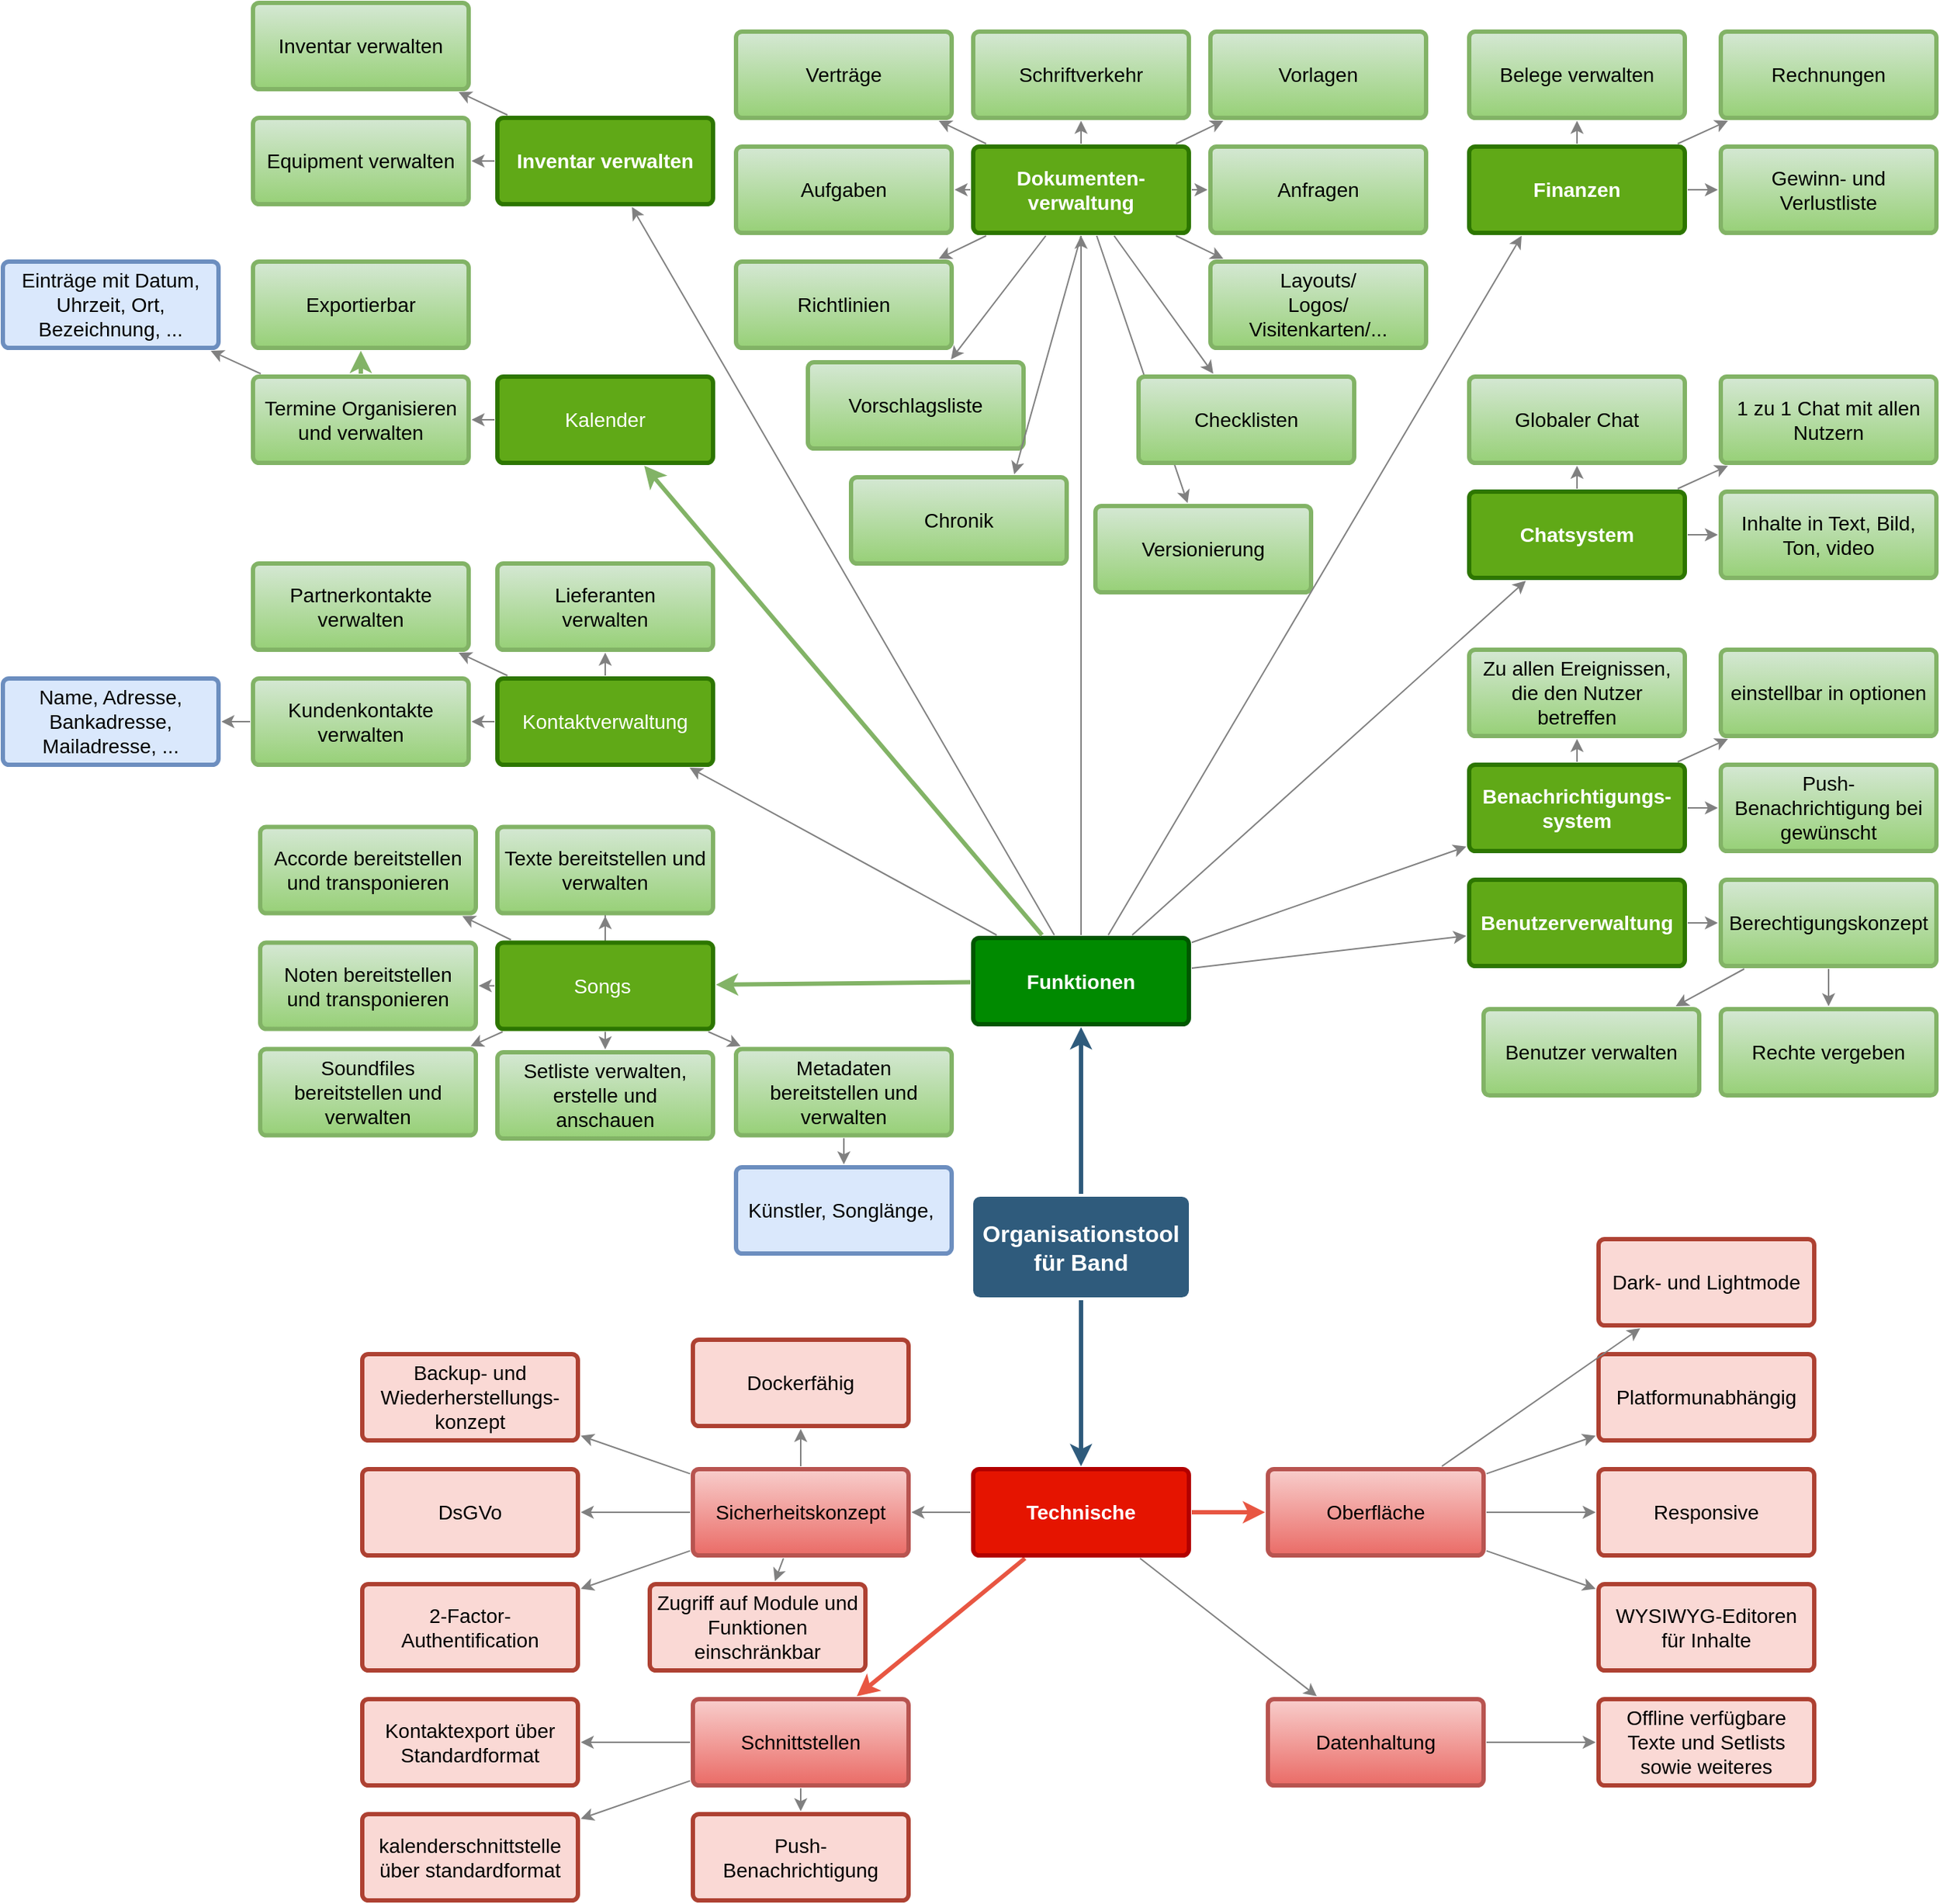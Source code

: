 <mxfile version="12.6.1" type="github">
  <diagram id="6a731a19-8d31-9384-78a2-239565b7b9f0" name="Page-1">
    <mxGraphModel dx="4318" dy="2487" grid="1" gridSize="10" guides="1" tooltips="1" connect="1" arrows="1" fold="1" page="1" pageScale="1" pageWidth="1169" pageHeight="827" background="#ffffff" math="0" shadow="0">
      <root>
        <mxCell id="0"/>
        <mxCell id="1" parent="0"/>
        <mxCell id="1745" value="" style="edgeStyle=none;rounded=0;jumpStyle=none;html=1;shadow=0;labelBackgroundColor=none;startArrow=none;startFill=0;endArrow=classic;endFill=1;jettySize=auto;orthogonalLoop=1;strokeColor=#2F5B7C;strokeWidth=3;fontFamily=Helvetica;fontSize=16;fontColor=#23445D;spacing=5;" parent="1" source="1749" target="1764" edge="1">
          <mxGeometry relative="1" as="geometry"/>
        </mxCell>
        <mxCell id="1748" value="" style="edgeStyle=none;rounded=0;jumpStyle=none;html=1;shadow=0;labelBackgroundColor=none;startArrow=none;startFill=0;endArrow=classic;endFill=1;jettySize=auto;orthogonalLoop=1;strokeColor=#2F5B7C;strokeWidth=3;fontFamily=Helvetica;fontSize=16;fontColor=#23445D;spacing=5;" parent="1" source="1749" target="1753" edge="1">
          <mxGeometry relative="1" as="geometry"/>
        </mxCell>
        <mxCell id="1749" value="Organisationstool für Band" style="rounded=1;whiteSpace=wrap;html=1;shadow=0;labelBackgroundColor=none;strokeColor=none;strokeWidth=3;fillColor=#2F5B7C;fontFamily=Helvetica;fontSize=16;fontColor=#FFFFFF;align=center;fontStyle=1;spacing=5;arcSize=7;perimeterSpacing=2;" parent="1" vertex="1">
          <mxGeometry x="-455" y="20.5" width="150" height="70" as="geometry"/>
        </mxCell>
        <mxCell id="1751" value="" style="edgeStyle=none;rounded=1;jumpStyle=none;html=1;shadow=0;labelBackgroundColor=none;startArrow=none;startFill=0;jettySize=auto;orthogonalLoop=1;strokeColor=#E85642;strokeWidth=3;fontFamily=Helvetica;fontSize=14;fontColor=#FFFFFF;spacing=5;fontStyle=1;fillColor=#b0e3e6;" parent="1" source="1753" target="1755" edge="1">
          <mxGeometry relative="1" as="geometry"/>
        </mxCell>
        <mxCell id="1752" value="" style="edgeStyle=none;rounded=1;jumpStyle=none;html=1;shadow=0;labelBackgroundColor=none;startArrow=none;startFill=0;jettySize=auto;orthogonalLoop=1;strokeColor=#E85642;strokeWidth=3;fontFamily=Helvetica;fontSize=14;fontColor=#FFFFFF;spacing=5;fontStyle=1;fillColor=#b0e3e6;" parent="1" source="1753" target="1754" edge="1">
          <mxGeometry relative="1" as="geometry"/>
        </mxCell>
        <mxCell id="g6IqDXz1Ok6miaDa0M3m-1898" value="" style="edgeStyle=none;rounded=0;orthogonalLoop=1;jettySize=auto;html=1;strokeColor=#808080;" parent="1" source="1753" target="g6IqDXz1Ok6miaDa0M3m-1885" edge="1">
          <mxGeometry relative="1" as="geometry"/>
        </mxCell>
        <mxCell id="1753" value="Technische" style="rounded=1;whiteSpace=wrap;html=1;shadow=0;labelBackgroundColor=none;strokeColor=#B20000;strokeWidth=3;fillColor=#e51400;fontFamily=Helvetica;fontSize=14;fontColor=#ffffff;align=center;spacing=5;fontStyle=1;arcSize=7;perimeterSpacing=2;" parent="1" vertex="1">
          <mxGeometry x="-455" y="210" width="150" height="60" as="geometry"/>
        </mxCell>
        <mxCell id="g6IqDXz1Ok6miaDa0M3m-1918" value="" style="edgeStyle=none;rounded=0;orthogonalLoop=1;jettySize=auto;html=1;strokeColor=#808080;" parent="1" source="1754" target="g6IqDXz1Ok6miaDa0M3m-1917" edge="1">
          <mxGeometry relative="1" as="geometry"/>
        </mxCell>
        <mxCell id="1754" value="Oberfläche" style="rounded=1;whiteSpace=wrap;html=1;shadow=0;labelBackgroundColor=none;strokeColor=#b85450;strokeWidth=3;fillColor=#f8cecc;fontFamily=Helvetica;fontSize=14;align=center;spacing=5;fontStyle=0;arcSize=7;perimeterSpacing=2;gradientColor=#ea6b66;" parent="1" vertex="1">
          <mxGeometry x="-250" y="210" width="150" height="60" as="geometry"/>
        </mxCell>
        <mxCell id="g6IqDXz1Ok6miaDa0M3m-1917" value="Responsive" style="rounded=1;whiteSpace=wrap;html=1;shadow=0;labelBackgroundColor=none;strokeColor=#ae4132;strokeWidth=3;fillColor=#fad9d5;fontFamily=Helvetica;fontSize=14;align=center;spacing=5;fontStyle=0;arcSize=7;perimeterSpacing=2;" parent="1" vertex="1">
          <mxGeometry x="-20" y="210" width="150" height="60" as="geometry"/>
        </mxCell>
        <mxCell id="g6IqDXz1Ok6miaDa0M3m-1908" value="" style="edgeStyle=none;rounded=0;orthogonalLoop=1;jettySize=auto;html=1;strokeColor=#808080;" parent="1" source="1755" target="g6IqDXz1Ok6miaDa0M3m-1907" edge="1">
          <mxGeometry relative="1" as="geometry"/>
        </mxCell>
        <mxCell id="g6IqDXz1Ok6miaDa0M3m-1910" value="" style="edgeStyle=none;rounded=0;orthogonalLoop=1;jettySize=auto;html=1;strokeColor=#808080;" parent="1" source="1755" target="g6IqDXz1Ok6miaDa0M3m-1909" edge="1">
          <mxGeometry relative="1" as="geometry"/>
        </mxCell>
        <mxCell id="1755" value="Schnittstellen" style="rounded=1;whiteSpace=wrap;html=1;shadow=0;labelBackgroundColor=none;strokeColor=#b85450;strokeWidth=3;fillColor=#f8cecc;fontFamily=Helvetica;fontSize=14;align=center;spacing=5;fontStyle=0;arcSize=7;perimeterSpacing=2;gradientColor=#ea6b66;" parent="1" vertex="1">
          <mxGeometry x="-650" y="370" width="150" height="60" as="geometry"/>
        </mxCell>
        <mxCell id="g6IqDXz1Ok6miaDa0M3m-1909" value="kalenderschnittstelle über standardformat" style="rounded=1;whiteSpace=wrap;html=1;shadow=0;labelBackgroundColor=none;strokeColor=#ae4132;strokeWidth=3;fillColor=#fad9d5;fontFamily=Helvetica;fontSize=14;align=center;spacing=5;fontStyle=0;arcSize=7;perimeterSpacing=2;" parent="1" vertex="1">
          <mxGeometry x="-880" y="450" width="150" height="60" as="geometry"/>
        </mxCell>
        <mxCell id="g6IqDXz1Ok6miaDa0M3m-1907" value="Kontaktexport über Standardformat" style="rounded=1;whiteSpace=wrap;html=1;shadow=0;labelBackgroundColor=none;strokeColor=#ae4132;strokeWidth=3;fillColor=#fad9d5;fontFamily=Helvetica;fontSize=14;align=center;spacing=5;fontStyle=0;arcSize=7;perimeterSpacing=2;" parent="1" vertex="1">
          <mxGeometry x="-880" y="370" width="150" height="60" as="geometry"/>
        </mxCell>
        <mxCell id="g6IqDXz1Ok6miaDa0M3m-1809" value="" style="edgeStyle=none;rounded=0;orthogonalLoop=1;jettySize=auto;html=1;strokeColor=#808080;" parent="1" source="1764" target="g6IqDXz1Ok6miaDa0M3m-1808" edge="1">
          <mxGeometry relative="1" as="geometry"/>
        </mxCell>
        <mxCell id="g6IqDXz1Ok6miaDa0M3m-1815" value="" style="edgeStyle=none;rounded=0;orthogonalLoop=1;jettySize=auto;html=1;strokeColor=#808080;" parent="1" source="1764" target="g6IqDXz1Ok6miaDa0M3m-1814" edge="1">
          <mxGeometry relative="1" as="geometry"/>
        </mxCell>
        <mxCell id="1764" value="Funktionen" style="rounded=1;whiteSpace=wrap;html=1;shadow=0;labelBackgroundColor=none;strokeColor=#005700;strokeWidth=3;fillColor=#008a00;fontFamily=Helvetica;fontSize=14;align=center;spacing=5;fontStyle=1;arcSize=7;perimeterSpacing=2;fontColor=#ffffff;" parent="1" vertex="1">
          <mxGeometry x="-455" y="-159.5" width="150" height="60" as="geometry"/>
        </mxCell>
        <mxCell id="g6IqDXz1Ok6miaDa0M3m-1814" value="Dokumenten-verwaltung" style="rounded=1;whiteSpace=wrap;html=1;shadow=0;labelBackgroundColor=none;strokeColor=#2D7600;strokeWidth=3;fillColor=#60a917;fontFamily=Helvetica;fontSize=14;align=center;spacing=5;fontStyle=1;arcSize=7;perimeterSpacing=2;fontColor=#ffffff;" parent="1" vertex="1">
          <mxGeometry x="-455" y="-710" width="150" height="60" as="geometry"/>
        </mxCell>
        <mxCell id="g6IqDXz1Ok6miaDa0M3m-1811" value="" style="edgeStyle=none;rounded=0;orthogonalLoop=1;jettySize=auto;html=1;strokeColor=#808080;" parent="1" source="g6IqDXz1Ok6miaDa0M3m-1808" target="g6IqDXz1Ok6miaDa0M3m-1810" edge="1">
          <mxGeometry relative="1" as="geometry"/>
        </mxCell>
        <mxCell id="g6IqDXz1Ok6miaDa0M3m-1813" value="" style="edgeStyle=none;rounded=0;orthogonalLoop=1;jettySize=auto;html=1;strokeColor=#808080;" parent="1" source="g6IqDXz1Ok6miaDa0M3m-1808" target="g6IqDXz1Ok6miaDa0M3m-1812" edge="1">
          <mxGeometry relative="1" as="geometry"/>
        </mxCell>
        <mxCell id="g6IqDXz1Ok6miaDa0M3m-1808" value="Inventar verwalten" style="rounded=1;whiteSpace=wrap;html=1;shadow=0;labelBackgroundColor=none;strokeColor=#2D7600;strokeWidth=3;fillColor=#60a917;fontFamily=Helvetica;fontSize=14;align=center;spacing=5;fontStyle=1;arcSize=7;perimeterSpacing=2;fontColor=#ffffff;" parent="1" vertex="1">
          <mxGeometry x="-786" y="-730" width="150" height="60" as="geometry"/>
        </mxCell>
        <mxCell id="g6IqDXz1Ok6miaDa0M3m-1812" value="Inventar verwalten" style="rounded=1;whiteSpace=wrap;html=1;shadow=0;labelBackgroundColor=none;strokeColor=#82b366;strokeWidth=3;fillColor=#d5e8d4;fontFamily=Helvetica;fontSize=14;align=center;spacing=5;fontStyle=0;arcSize=7;perimeterSpacing=2;gradientColor=#97d077;" parent="1" vertex="1">
          <mxGeometry x="-956" y="-810" width="150" height="60" as="geometry"/>
        </mxCell>
        <mxCell id="g6IqDXz1Ok6miaDa0M3m-1810" value="Equipment verwalten" style="rounded=1;whiteSpace=wrap;html=1;shadow=0;labelBackgroundColor=none;strokeColor=#82b366;strokeWidth=3;fillColor=#d5e8d4;fontFamily=Helvetica;fontSize=14;align=center;spacing=5;fontStyle=0;arcSize=7;perimeterSpacing=2;gradientColor=#97d077;" parent="1" vertex="1">
          <mxGeometry x="-956" y="-730" width="150" height="60" as="geometry"/>
        </mxCell>
        <mxCell id="g6IqDXz1Ok6miaDa0M3m-1883" value="" style="edgeStyle=none;rounded=0;orthogonalLoop=1;jettySize=auto;html=1;strokeColor=#808080;" parent="1" source="g6IqDXz1Ok6miaDa0M3m-1794" target="g6IqDXz1Ok6miaDa0M3m-1882" edge="1">
          <mxGeometry relative="1" as="geometry"/>
        </mxCell>
        <mxCell id="1765" value="Exportierbar" style="rounded=1;whiteSpace=wrap;html=1;shadow=0;labelBackgroundColor=none;strokeColor=#82b366;strokeWidth=3;fillColor=#d5e8d4;fontFamily=Helvetica;fontSize=14;align=center;spacing=5;arcSize=7;perimeterSpacing=2;gradientColor=#97d077;" parent="1" vertex="1">
          <mxGeometry x="-956" y="-630" width="150" height="60" as="geometry"/>
        </mxCell>
        <mxCell id="g6IqDXz1Ok6miaDa0M3m-1882" value="Einträge mit Datum, Uhrzeit, Ort, Bezeichnung, ..." style="rounded=1;whiteSpace=wrap;html=1;shadow=0;labelBackgroundColor=none;strokeColor=#6c8ebf;strokeWidth=3;fillColor=#dae8fc;fontFamily=Helvetica;fontSize=14;align=center;spacing=5;arcSize=7;perimeterSpacing=2;" parent="1" vertex="1">
          <mxGeometry x="-1130" y="-630" width="150" height="60" as="geometry"/>
        </mxCell>
        <mxCell id="1766" value="" style="edgeStyle=none;rounded=0;jumpStyle=none;html=1;shadow=0;labelBackgroundColor=none;startArrow=none;startFill=0;endArrow=classic;endFill=1;jettySize=auto;orthogonalLoop=1;strokeColor=#82b366;strokeWidth=3;fontFamily=Helvetica;fontSize=14;fontColor=#FFFFFF;spacing=5;gradientColor=#97d077;fillColor=#d5e8d4;" parent="1" source="g6IqDXz1Ok6miaDa0M3m-1794" target="1765" edge="1">
          <mxGeometry relative="1" as="geometry">
            <mxPoint x="-840" y="-500" as="sourcePoint"/>
          </mxGeometry>
        </mxCell>
        <mxCell id="g6IqDXz1Ok6miaDa0M3m-1795" value="" style="edgeStyle=none;rounded=0;orthogonalLoop=1;jettySize=auto;html=1;strokeColor=#808080;" parent="1" source="1767" target="g6IqDXz1Ok6miaDa0M3m-1794" edge="1">
          <mxGeometry relative="1" as="geometry"/>
        </mxCell>
        <mxCell id="g6IqDXz1Ok6miaDa0M3m-1799" value="" style="edgeStyle=none;rounded=0;orthogonalLoop=1;jettySize=auto;html=1;strokeColor=#808080;" parent="1" source="1764" target="g6IqDXz1Ok6miaDa0M3m-1798" edge="1">
          <mxGeometry relative="1" as="geometry"/>
        </mxCell>
        <mxCell id="1767" value="Kalender" style="rounded=1;whiteSpace=wrap;html=1;shadow=0;labelBackgroundColor=none;strokeColor=#2D7600;strokeWidth=3;fillColor=#60a917;fontFamily=Helvetica;fontSize=14;align=center;spacing=5;arcSize=7;perimeterSpacing=2;glass=0;comic=0;fontColor=#ffffff;" parent="1" vertex="1">
          <mxGeometry x="-786" y="-550" width="150" height="60" as="geometry"/>
        </mxCell>
        <mxCell id="g6IqDXz1Ok6miaDa0M3m-1801" value="" style="edgeStyle=none;rounded=0;orthogonalLoop=1;jettySize=auto;html=1;strokeColor=#808080;" parent="1" source="g6IqDXz1Ok6miaDa0M3m-1798" target="g6IqDXz1Ok6miaDa0M3m-1800" edge="1">
          <mxGeometry relative="1" as="geometry"/>
        </mxCell>
        <mxCell id="g6IqDXz1Ok6miaDa0M3m-1798" value="Kontaktverwaltung" style="rounded=1;whiteSpace=wrap;html=1;shadow=0;labelBackgroundColor=none;strokeColor=#2D7600;strokeWidth=3;fillColor=#60a917;fontFamily=Helvetica;fontSize=14;align=center;spacing=5;arcSize=7;perimeterSpacing=2;glass=0;comic=0;fontColor=#ffffff;" parent="1" vertex="1">
          <mxGeometry x="-786" y="-340" width="150" height="60" as="geometry"/>
        </mxCell>
        <mxCell id="g6IqDXz1Ok6miaDa0M3m-1803" value="" style="edgeStyle=none;rounded=0;orthogonalLoop=1;jettySize=auto;html=1;strokeColor=#808080;" parent="1" source="g6IqDXz1Ok6miaDa0M3m-1798" target="g6IqDXz1Ok6miaDa0M3m-1802" edge="1">
          <mxGeometry relative="1" as="geometry"/>
        </mxCell>
        <mxCell id="g6IqDXz1Ok6miaDa0M3m-1800" value="Lieferanten&lt;br&gt;verwalten" style="rounded=1;whiteSpace=wrap;html=1;shadow=0;labelBackgroundColor=none;strokeColor=#82b366;strokeWidth=3;fillColor=#d5e8d4;fontFamily=Helvetica;fontSize=14;align=center;spacing=5;arcSize=7;perimeterSpacing=2;glass=0;comic=0;gradientColor=#97d077;" parent="1" vertex="1">
          <mxGeometry x="-786" y="-420" width="150" height="60" as="geometry"/>
        </mxCell>
        <mxCell id="g6IqDXz1Ok6miaDa0M3m-1807" value="" style="edgeStyle=none;rounded=0;orthogonalLoop=1;jettySize=auto;html=1;strokeColor=#808080;exitX=0;exitY=0.5;exitDx=0;exitDy=0;" parent="1" source="g6IqDXz1Ok6miaDa0M3m-1798" target="g6IqDXz1Ok6miaDa0M3m-1806" edge="1">
          <mxGeometry relative="1" as="geometry"/>
        </mxCell>
        <mxCell id="g6IqDXz1Ok6miaDa0M3m-1802" value="Partnerkontakte verwalten" style="rounded=1;whiteSpace=wrap;html=1;shadow=0;labelBackgroundColor=none;strokeColor=#82b366;strokeWidth=3;fillColor=#d5e8d4;fontFamily=Helvetica;fontSize=14;align=center;spacing=5;arcSize=7;perimeterSpacing=2;glass=0;comic=0;gradientColor=#97d077;" parent="1" vertex="1">
          <mxGeometry x="-956" y="-420" width="150" height="60" as="geometry"/>
        </mxCell>
        <mxCell id="g6IqDXz1Ok6miaDa0M3m-1880" value="" style="edgeStyle=none;rounded=0;orthogonalLoop=1;jettySize=auto;html=1;strokeColor=#808080;" parent="1" source="g6IqDXz1Ok6miaDa0M3m-1806" target="g6IqDXz1Ok6miaDa0M3m-1879" edge="1">
          <mxGeometry relative="1" as="geometry"/>
        </mxCell>
        <mxCell id="g6IqDXz1Ok6miaDa0M3m-1806" value="Kundenkontakte verwalten" style="rounded=1;whiteSpace=wrap;html=1;shadow=0;labelBackgroundColor=none;strokeColor=#82b366;strokeWidth=3;fillColor=#d5e8d4;fontFamily=Helvetica;fontSize=14;align=center;spacing=5;arcSize=7;perimeterSpacing=2;glass=0;comic=0;gradientColor=#97d077;" parent="1" vertex="1">
          <mxGeometry x="-956" y="-340" width="150" height="60" as="geometry"/>
        </mxCell>
        <mxCell id="g6IqDXz1Ok6miaDa0M3m-1879" value="Name, Adresse, Bankadresse, Mailadresse, ..." style="rounded=1;whiteSpace=wrap;html=1;shadow=0;labelBackgroundColor=none;strokeColor=#6c8ebf;strokeWidth=3;fillColor=#dae8fc;fontFamily=Helvetica;fontSize=14;align=center;spacing=5;arcSize=7;perimeterSpacing=2;glass=0;comic=0;" parent="1" vertex="1">
          <mxGeometry x="-1130" y="-340" width="150" height="60" as="geometry"/>
        </mxCell>
        <mxCell id="g6IqDXz1Ok6miaDa0M3m-1794" value="Termine Organisieren und verwalten" style="rounded=1;whiteSpace=wrap;html=1;shadow=0;labelBackgroundColor=none;strokeColor=#82b366;strokeWidth=3;fillColor=#d5e8d4;fontFamily=Helvetica;fontSize=14;align=center;spacing=5;arcSize=7;perimeterSpacing=2;glass=0;comic=0;gradientColor=#97d077;" parent="1" vertex="1">
          <mxGeometry x="-956" y="-550" width="150" height="60" as="geometry"/>
        </mxCell>
        <mxCell id="1768" value="" style="edgeStyle=none;rounded=0;jumpStyle=none;html=1;shadow=0;labelBackgroundColor=none;startArrow=none;startFill=0;endArrow=classic;endFill=1;jettySize=auto;orthogonalLoop=1;strokeColor=#82b366;strokeWidth=3;fontFamily=Helvetica;fontSize=14;fontColor=#FFFFFF;spacing=5;gradientColor=#97d077;fillColor=#d5e8d4;" parent="1" source="1764" target="1767" edge="1">
          <mxGeometry relative="1" as="geometry"/>
        </mxCell>
        <mxCell id="g6IqDXz1Ok6miaDa0M3m-1782" value="" style="edgeStyle=orthogonalEdgeStyle;rounded=0;orthogonalLoop=1;jettySize=auto;html=1;strokeColor=#808080;" parent="1" source="1769" target="g6IqDXz1Ok6miaDa0M3m-1781" edge="1">
          <mxGeometry relative="1" as="geometry"/>
        </mxCell>
        <mxCell id="g6IqDXz1Ok6miaDa0M3m-1784" value="" style="rounded=0;orthogonalLoop=1;jettySize=auto;html=1;strokeColor=#808080;" parent="1" source="1769" target="g6IqDXz1Ok6miaDa0M3m-1783" edge="1">
          <mxGeometry relative="1" as="geometry"/>
        </mxCell>
        <mxCell id="g6IqDXz1Ok6miaDa0M3m-1786" value="" style="edgeStyle=none;rounded=0;orthogonalLoop=1;jettySize=auto;html=1;strokeColor=#808080;" parent="1" source="1769" target="g6IqDXz1Ok6miaDa0M3m-1785" edge="1">
          <mxGeometry relative="1" as="geometry"/>
        </mxCell>
        <mxCell id="g6IqDXz1Ok6miaDa0M3m-1788" value="" style="edgeStyle=none;rounded=0;orthogonalLoop=1;jettySize=auto;html=1;strokeColor=#808080;" parent="1" source="1769" target="g6IqDXz1Ok6miaDa0M3m-1787" edge="1">
          <mxGeometry relative="1" as="geometry"/>
        </mxCell>
        <mxCell id="g6IqDXz1Ok6miaDa0M3m-1790" value="" style="edgeStyle=none;rounded=0;orthogonalLoop=1;jettySize=auto;html=1;strokeColor=#808080;" parent="1" source="1769" target="g6IqDXz1Ok6miaDa0M3m-1789" edge="1">
          <mxGeometry relative="1" as="geometry"/>
        </mxCell>
        <mxCell id="g6IqDXz1Ok6miaDa0M3m-1797" value="" style="edgeStyle=none;rounded=0;orthogonalLoop=1;jettySize=auto;html=1;strokeColor=#808080;" parent="1" source="1769" target="g6IqDXz1Ok6miaDa0M3m-1796" edge="1">
          <mxGeometry relative="1" as="geometry"/>
        </mxCell>
        <mxCell id="1769" value="Songs&amp;nbsp;" style="rounded=1;whiteSpace=wrap;html=1;shadow=0;labelBackgroundColor=none;strokeColor=#2D7600;strokeWidth=3;fillColor=#60a917;fontFamily=Helvetica;fontSize=14;align=center;spacing=5;arcSize=7;perimeterSpacing=2;fontColor=#ffffff;" parent="1" vertex="1">
          <mxGeometry x="-786" y="-156.25" width="150" height="60" as="geometry"/>
        </mxCell>
        <mxCell id="g6IqDXz1Ok6miaDa0M3m-1796" value="Setliste verwalten, erstelle und anschauen" style="rounded=1;whiteSpace=wrap;html=1;shadow=0;labelBackgroundColor=none;strokeColor=#82b366;strokeWidth=3;fillColor=#d5e8d4;fontFamily=Helvetica;fontSize=14;align=center;spacing=5;arcSize=7;perimeterSpacing=2;gradientColor=#97d077;" parent="1" vertex="1">
          <mxGeometry x="-786" y="-80" width="150" height="60" as="geometry"/>
        </mxCell>
        <mxCell id="g6IqDXz1Ok6miaDa0M3m-1878" value="" style="edgeStyle=none;rounded=0;orthogonalLoop=1;jettySize=auto;html=1;strokeColor=#808080;" parent="1" source="g6IqDXz1Ok6miaDa0M3m-1789" target="g6IqDXz1Ok6miaDa0M3m-1877" edge="1">
          <mxGeometry relative="1" as="geometry"/>
        </mxCell>
        <mxCell id="g6IqDXz1Ok6miaDa0M3m-1789" value="Metadaten bereitstellen und verwalten" style="rounded=1;whiteSpace=wrap;html=1;shadow=0;labelBackgroundColor=none;strokeColor=#82b366;strokeWidth=3;fillColor=#d5e8d4;fontFamily=Helvetica;fontSize=14;align=center;spacing=5;arcSize=7;perimeterSpacing=2;gradientColor=#97d077;" parent="1" vertex="1">
          <mxGeometry x="-620" y="-82.25" width="150" height="60" as="geometry"/>
        </mxCell>
        <mxCell id="g6IqDXz1Ok6miaDa0M3m-1877" value="Künstler, Songlänge,&amp;nbsp;" style="rounded=1;whiteSpace=wrap;html=1;shadow=0;labelBackgroundColor=none;strokeColor=#6c8ebf;strokeWidth=3;fillColor=#dae8fc;fontFamily=Helvetica;fontSize=14;align=center;spacing=5;arcSize=7;perimeterSpacing=2;" parent="1" vertex="1">
          <mxGeometry x="-620" width="150" height="60" as="geometry"/>
        </mxCell>
        <mxCell id="g6IqDXz1Ok6miaDa0M3m-1787" value="Soundfiles&lt;br&gt;bereitstellen und verwalten" style="rounded=1;whiteSpace=wrap;html=1;shadow=0;labelBackgroundColor=none;strokeColor=#82b366;strokeWidth=3;fillColor=#d5e8d4;fontFamily=Helvetica;fontSize=14;align=center;spacing=5;arcSize=7;perimeterSpacing=2;gradientColor=#97d077;" parent="1" vertex="1">
          <mxGeometry x="-951" y="-82.25" width="150" height="60" as="geometry"/>
        </mxCell>
        <mxCell id="g6IqDXz1Ok6miaDa0M3m-1785" value="Noten bereitstellen und transponieren" style="rounded=1;whiteSpace=wrap;html=1;shadow=0;labelBackgroundColor=none;strokeColor=#82b366;strokeWidth=3;fillColor=#d5e8d4;fontFamily=Helvetica;fontSize=14;align=center;spacing=5;arcSize=7;perimeterSpacing=2;gradientColor=#97d077;" parent="1" vertex="1">
          <mxGeometry x="-951" y="-156.25" width="150" height="60" as="geometry"/>
        </mxCell>
        <mxCell id="g6IqDXz1Ok6miaDa0M3m-1783" value="Accorde bereitstellen und transponieren" style="rounded=1;whiteSpace=wrap;html=1;shadow=0;labelBackgroundColor=none;strokeColor=#82b366;strokeWidth=3;fillColor=#d5e8d4;fontFamily=Helvetica;fontSize=14;align=center;spacing=5;arcSize=7;perimeterSpacing=2;gradientColor=#97d077;" parent="1" vertex="1">
          <mxGeometry x="-951" y="-236.75" width="150" height="60" as="geometry"/>
        </mxCell>
        <mxCell id="g6IqDXz1Ok6miaDa0M3m-1781" value="Texte bereitstellen und verwalten" style="rounded=1;whiteSpace=wrap;html=1;shadow=0;labelBackgroundColor=none;strokeColor=#82b366;strokeWidth=3;fillColor=#d5e8d4;fontFamily=Helvetica;fontSize=14;align=center;spacing=5;arcSize=7;perimeterSpacing=2;gradientColor=#97d077;" parent="1" vertex="1">
          <mxGeometry x="-786" y="-236.75" width="150" height="60" as="geometry"/>
        </mxCell>
        <mxCell id="1770" value="" style="edgeStyle=none;rounded=0;jumpStyle=none;html=1;shadow=0;labelBackgroundColor=none;startArrow=none;startFill=0;endArrow=classic;endFill=1;jettySize=auto;orthogonalLoop=1;strokeColor=#82b366;strokeWidth=3;fontFamily=Helvetica;fontSize=14;fontColor=#FFFFFF;spacing=5;gradientColor=#97d077;fillColor=#d5e8d4;" parent="1" source="1764" target="1769" edge="1">
          <mxGeometry relative="1" as="geometry">
            <mxPoint x="-488" y="-66.783" as="sourcePoint"/>
          </mxGeometry>
        </mxCell>
        <mxCell id="g6IqDXz1Ok6miaDa0M3m-1817" value="" style="edgeStyle=none;rounded=0;orthogonalLoop=1;jettySize=auto;html=1;strokeColor=#808080;" parent="1" source="g6IqDXz1Ok6miaDa0M3m-1814" target="g6IqDXz1Ok6miaDa0M3m-1816" edge="1">
          <mxGeometry relative="1" as="geometry">
            <mxPoint x="-270" y="-570" as="sourcePoint"/>
          </mxGeometry>
        </mxCell>
        <mxCell id="g6IqDXz1Ok6miaDa0M3m-1816" value="Richtlinien" style="rounded=1;whiteSpace=wrap;html=1;shadow=0;labelBackgroundColor=none;strokeColor=#82b366;strokeWidth=3;fillColor=#d5e8d4;fontFamily=Helvetica;fontSize=14;align=center;spacing=5;arcSize=7;perimeterSpacing=2;glass=0;comic=0;gradientColor=#97d077;" parent="1" vertex="1">
          <mxGeometry x="-620" y="-630" width="150" height="60" as="geometry"/>
        </mxCell>
        <mxCell id="g6IqDXz1Ok6miaDa0M3m-1818" value="Aufgaben" style="rounded=1;whiteSpace=wrap;html=1;shadow=0;labelBackgroundColor=none;strokeColor=#82b366;strokeWidth=3;fillColor=#d5e8d4;fontFamily=Helvetica;fontSize=14;align=center;spacing=5;arcSize=7;perimeterSpacing=2;glass=0;comic=0;gradientColor=#97d077;" parent="1" vertex="1">
          <mxGeometry x="-620" y="-710" width="150" height="60" as="geometry"/>
        </mxCell>
        <mxCell id="g6IqDXz1Ok6miaDa0M3m-1821" value="Verträge" style="rounded=1;whiteSpace=wrap;html=1;shadow=0;labelBackgroundColor=none;strokeColor=#82b366;strokeWidth=3;fillColor=#d5e8d4;fontFamily=Helvetica;fontSize=14;align=center;spacing=5;arcSize=7;perimeterSpacing=2;glass=0;comic=0;gradientColor=#97d077;" parent="1" vertex="1">
          <mxGeometry x="-620" y="-790" width="150" height="60" as="geometry"/>
        </mxCell>
        <mxCell id="g6IqDXz1Ok6miaDa0M3m-1822" value="Schriftverkehr" style="rounded=1;whiteSpace=wrap;html=1;shadow=0;labelBackgroundColor=none;strokeColor=#82b366;strokeWidth=3;fillColor=#d5e8d4;fontFamily=Helvetica;fontSize=14;align=center;spacing=5;arcSize=7;perimeterSpacing=2;glass=0;comic=0;gradientColor=#97d077;" parent="1" vertex="1">
          <mxGeometry x="-455" y="-790" width="150" height="60" as="geometry"/>
        </mxCell>
        <mxCell id="g6IqDXz1Ok6miaDa0M3m-1823" value="Vorlagen" style="rounded=1;whiteSpace=wrap;html=1;shadow=0;labelBackgroundColor=none;strokeColor=#82b366;strokeWidth=3;fillColor=#d5e8d4;fontFamily=Helvetica;fontSize=14;align=center;spacing=5;arcSize=7;perimeterSpacing=2;glass=0;comic=0;gradientColor=#97d077;" parent="1" vertex="1">
          <mxGeometry x="-290" y="-790" width="150" height="60" as="geometry"/>
        </mxCell>
        <mxCell id="g6IqDXz1Ok6miaDa0M3m-1824" value="Anfragen" style="rounded=1;whiteSpace=wrap;html=1;shadow=0;labelBackgroundColor=none;strokeColor=#82b366;strokeWidth=3;fillColor=#d5e8d4;fontFamily=Helvetica;fontSize=14;align=center;spacing=5;arcSize=7;perimeterSpacing=2;glass=0;comic=0;gradientColor=#97d077;" parent="1" vertex="1">
          <mxGeometry x="-290" y="-710" width="150" height="60" as="geometry"/>
        </mxCell>
        <mxCell id="g6IqDXz1Ok6miaDa0M3m-1825" value="Layouts/&lt;br&gt;Logos/&lt;br&gt;Visitenkarten/..." style="rounded=1;whiteSpace=wrap;html=1;shadow=0;labelBackgroundColor=none;strokeColor=#82b366;strokeWidth=3;fillColor=#d5e8d4;fontFamily=Helvetica;fontSize=14;align=center;spacing=5;arcSize=7;perimeterSpacing=2;glass=0;comic=0;gradientColor=#97d077;" parent="1" vertex="1">
          <mxGeometry x="-290" y="-630" width="150" height="60" as="geometry"/>
        </mxCell>
        <mxCell id="g6IqDXz1Ok6miaDa0M3m-1826" value="" style="edgeStyle=none;rounded=0;orthogonalLoop=1;jettySize=auto;html=1;strokeColor=#808080;" parent="1" source="g6IqDXz1Ok6miaDa0M3m-1814" target="g6IqDXz1Ok6miaDa0M3m-1825" edge="1">
          <mxGeometry relative="1" as="geometry">
            <mxPoint x="-436" y="-638" as="sourcePoint"/>
            <mxPoint x="-469" y="-622" as="targetPoint"/>
          </mxGeometry>
        </mxCell>
        <mxCell id="g6IqDXz1Ok6miaDa0M3m-1827" value="" style="edgeStyle=none;rounded=0;orthogonalLoop=1;jettySize=auto;html=1;strokeColor=#808080;" parent="1" source="g6IqDXz1Ok6miaDa0M3m-1814" target="g6IqDXz1Ok6miaDa0M3m-1818" edge="1">
          <mxGeometry relative="1" as="geometry">
            <mxPoint x="-426" y="-628" as="sourcePoint"/>
            <mxPoint x="-459" y="-612" as="targetPoint"/>
          </mxGeometry>
        </mxCell>
        <mxCell id="g6IqDXz1Ok6miaDa0M3m-1828" value="" style="edgeStyle=none;rounded=0;orthogonalLoop=1;jettySize=auto;html=1;strokeColor=#808080;" parent="1" source="g6IqDXz1Ok6miaDa0M3m-1814" target="g6IqDXz1Ok6miaDa0M3m-1824" edge="1">
          <mxGeometry relative="1" as="geometry">
            <mxPoint x="-410" y="-590" as="sourcePoint"/>
            <mxPoint x="-449" y="-602" as="targetPoint"/>
          </mxGeometry>
        </mxCell>
        <mxCell id="g6IqDXz1Ok6miaDa0M3m-1829" value="" style="edgeStyle=none;rounded=0;orthogonalLoop=1;jettySize=auto;html=1;strokeColor=#808080;" parent="1" source="g6IqDXz1Ok6miaDa0M3m-1814" target="g6IqDXz1Ok6miaDa0M3m-1821" edge="1">
          <mxGeometry relative="1" as="geometry">
            <mxPoint x="-406" y="-608" as="sourcePoint"/>
            <mxPoint x="-439" y="-592" as="targetPoint"/>
          </mxGeometry>
        </mxCell>
        <mxCell id="g6IqDXz1Ok6miaDa0M3m-1830" value="" style="edgeStyle=none;rounded=0;orthogonalLoop=1;jettySize=auto;html=1;strokeColor=#808080;" parent="1" source="g6IqDXz1Ok6miaDa0M3m-1814" target="g6IqDXz1Ok6miaDa0M3m-1822" edge="1">
          <mxGeometry relative="1" as="geometry">
            <mxPoint x="-396" y="-598" as="sourcePoint"/>
            <mxPoint x="-429" y="-582" as="targetPoint"/>
          </mxGeometry>
        </mxCell>
        <mxCell id="g6IqDXz1Ok6miaDa0M3m-1831" value="" style="edgeStyle=none;rounded=0;orthogonalLoop=1;jettySize=auto;html=1;strokeColor=#808080;" parent="1" source="g6IqDXz1Ok6miaDa0M3m-1814" target="g6IqDXz1Ok6miaDa0M3m-1823" edge="1">
          <mxGeometry relative="1" as="geometry">
            <mxPoint x="-386" y="-588" as="sourcePoint"/>
            <mxPoint x="-419" y="-572" as="targetPoint"/>
          </mxGeometry>
        </mxCell>
        <mxCell id="g6IqDXz1Ok6miaDa0M3m-1915" value="" style="edgeStyle=none;rounded=0;orthogonalLoop=1;jettySize=auto;html=1;strokeColor=#808080;" parent="1" source="g6IqDXz1Ok6miaDa0M3m-1814" target="g6IqDXz1Ok6miaDa0M3m-1914" edge="1">
          <mxGeometry relative="1" as="geometry"/>
        </mxCell>
        <mxCell id="g6IqDXz1Ok6miaDa0M3m-1832" value="Checklisten" style="rounded=1;whiteSpace=wrap;html=1;shadow=0;labelBackgroundColor=none;strokeColor=#82b366;strokeWidth=3;fillColor=#d5e8d4;fontFamily=Helvetica;fontSize=14;align=center;spacing=5;arcSize=7;perimeterSpacing=2;glass=0;comic=0;gradientColor=#97d077;" parent="1" vertex="1">
          <mxGeometry x="-340" y="-550" width="150" height="60" as="geometry"/>
        </mxCell>
        <mxCell id="g6IqDXz1Ok6miaDa0M3m-1914" value="Versionierung" style="rounded=1;whiteSpace=wrap;html=1;shadow=0;labelBackgroundColor=none;strokeColor=#82b366;strokeWidth=3;fillColor=#d5e8d4;fontFamily=Helvetica;fontSize=14;align=center;spacing=5;arcSize=7;perimeterSpacing=2;glass=0;comic=0;gradientColor=#97d077;" parent="1" vertex="1">
          <mxGeometry x="-370" y="-460" width="150" height="60" as="geometry"/>
        </mxCell>
        <mxCell id="g6IqDXz1Ok6miaDa0M3m-1833" value="" style="edgeStyle=none;rounded=0;orthogonalLoop=1;jettySize=auto;html=1;strokeColor=#808080;" parent="1" source="g6IqDXz1Ok6miaDa0M3m-1814" target="g6IqDXz1Ok6miaDa0M3m-1832" edge="1">
          <mxGeometry relative="1" as="geometry">
            <mxPoint x="-370" y="-151.5" as="sourcePoint"/>
            <mxPoint x="-370" y="-638" as="targetPoint"/>
          </mxGeometry>
        </mxCell>
        <mxCell id="g6IqDXz1Ok6miaDa0M3m-1834" value="Vorschlagsliste" style="rounded=1;whiteSpace=wrap;html=1;shadow=0;labelBackgroundColor=none;strokeColor=#82b366;strokeWidth=3;fillColor=#d5e8d4;fontFamily=Helvetica;fontSize=14;align=center;spacing=5;arcSize=7;perimeterSpacing=2;glass=0;comic=0;gradientColor=#97d077;" parent="1" vertex="1">
          <mxGeometry x="-570" y="-560" width="150" height="60" as="geometry"/>
        </mxCell>
        <mxCell id="g6IqDXz1Ok6miaDa0M3m-1835" value="" style="edgeStyle=none;rounded=0;orthogonalLoop=1;jettySize=auto;html=1;strokeColor=#808080;" parent="1" source="g6IqDXz1Ok6miaDa0M3m-1814" target="g6IqDXz1Ok6miaDa0M3m-1834" edge="1">
          <mxGeometry relative="1" as="geometry">
            <mxPoint x="-347" y="-638" as="sourcePoint"/>
            <mxPoint x="-278" y="-542" as="targetPoint"/>
          </mxGeometry>
        </mxCell>
        <mxCell id="g6IqDXz1Ok6miaDa0M3m-1836" value="Finanzen" style="rounded=1;whiteSpace=wrap;html=1;shadow=0;labelBackgroundColor=none;strokeColor=#2D7600;strokeWidth=3;fillColor=#60a917;fontFamily=Helvetica;fontSize=14;align=center;spacing=5;fontStyle=1;arcSize=7;perimeterSpacing=2;fontColor=#ffffff;" parent="1" vertex="1">
          <mxGeometry x="-110" y="-710" width="150" height="60" as="geometry"/>
        </mxCell>
        <mxCell id="g6IqDXz1Ok6miaDa0M3m-1839" value="Gewinn- und Verlustliste" style="rounded=1;whiteSpace=wrap;html=1;shadow=0;labelBackgroundColor=none;strokeColor=#82b366;strokeWidth=3;fillColor=#d5e8d4;fontFamily=Helvetica;fontSize=14;align=center;spacing=5;arcSize=7;perimeterSpacing=2;glass=0;comic=0;gradientColor=#97d077;" parent="1" vertex="1">
          <mxGeometry x="65" y="-710" width="150" height="60" as="geometry"/>
        </mxCell>
        <mxCell id="g6IqDXz1Ok6miaDa0M3m-1840" value="Belege verwalten" style="rounded=1;whiteSpace=wrap;html=1;shadow=0;labelBackgroundColor=none;strokeColor=#82b366;strokeWidth=3;fillColor=#d5e8d4;fontFamily=Helvetica;fontSize=14;align=center;spacing=5;arcSize=7;perimeterSpacing=2;glass=0;comic=0;gradientColor=#97d077;" parent="1" vertex="1">
          <mxGeometry x="-110" y="-790" width="150" height="60" as="geometry"/>
        </mxCell>
        <mxCell id="g6IqDXz1Ok6miaDa0M3m-1846" value="" style="edgeStyle=none;rounded=0;orthogonalLoop=1;jettySize=auto;html=1;strokeColor=#808080;" parent="1" source="g6IqDXz1Ok6miaDa0M3m-1836" target="g6IqDXz1Ok6miaDa0M3m-1839" edge="1">
          <mxGeometry relative="1" as="geometry">
            <mxPoint x="-81" y="-628" as="sourcePoint"/>
            <mxPoint x="-114" y="-612" as="targetPoint"/>
          </mxGeometry>
        </mxCell>
        <mxCell id="g6IqDXz1Ok6miaDa0M3m-1848" value="" style="edgeStyle=none;rounded=0;orthogonalLoop=1;jettySize=auto;html=1;strokeColor=#808080;" parent="1" source="g6IqDXz1Ok6miaDa0M3m-1836" target="g6IqDXz1Ok6miaDa0M3m-1840" edge="1">
          <mxGeometry relative="1" as="geometry">
            <mxPoint x="-61" y="-608" as="sourcePoint"/>
            <mxPoint x="-94" y="-592" as="targetPoint"/>
          </mxGeometry>
        </mxCell>
        <mxCell id="g6IqDXz1Ok6miaDa0M3m-1855" value="Rechnungen" style="rounded=1;whiteSpace=wrap;html=1;shadow=0;labelBackgroundColor=none;strokeColor=#82b366;strokeWidth=3;fillColor=#d5e8d4;fontFamily=Helvetica;fontSize=14;align=center;spacing=5;arcSize=7;perimeterSpacing=2;glass=0;comic=0;gradientColor=#97d077;" parent="1" vertex="1">
          <mxGeometry x="65" y="-790" width="150" height="60" as="geometry"/>
        </mxCell>
        <mxCell id="g6IqDXz1Ok6miaDa0M3m-1857" value="" style="edgeStyle=none;rounded=0;orthogonalLoop=1;jettySize=auto;html=1;strokeColor=#808080;" parent="1" source="g6IqDXz1Ok6miaDa0M3m-1836" target="g6IqDXz1Ok6miaDa0M3m-1855" edge="1">
          <mxGeometry relative="1" as="geometry">
            <mxPoint x="-25" y="-702" as="sourcePoint"/>
            <mxPoint x="-25" y="-718" as="targetPoint"/>
          </mxGeometry>
        </mxCell>
        <mxCell id="g6IqDXz1Ok6miaDa0M3m-1858" value="" style="edgeStyle=none;rounded=0;orthogonalLoop=1;jettySize=auto;html=1;strokeColor=#808080;entryX=0.25;entryY=1;entryDx=0;entryDy=0;" parent="1" source="1764" target="g6IqDXz1Ok6miaDa0M3m-1836" edge="1">
          <mxGeometry relative="1" as="geometry">
            <mxPoint x="-370" y="-151.5" as="sourcePoint"/>
            <mxPoint x="-370" y="-638" as="targetPoint"/>
          </mxGeometry>
        </mxCell>
        <mxCell id="g6IqDXz1Ok6miaDa0M3m-1859" value="Chatsystem" style="rounded=1;whiteSpace=wrap;html=1;shadow=0;labelBackgroundColor=none;strokeColor=#2D7600;strokeWidth=3;fillColor=#60a917;fontFamily=Helvetica;fontSize=14;align=center;spacing=5;fontStyle=1;arcSize=7;perimeterSpacing=2;fontColor=#ffffff;" parent="1" vertex="1">
          <mxGeometry x="-110" y="-470" width="150" height="60" as="geometry"/>
        </mxCell>
        <mxCell id="g6IqDXz1Ok6miaDa0M3m-1860" value="Inhalte in Text, Bild, Ton, video" style="rounded=1;whiteSpace=wrap;html=1;shadow=0;labelBackgroundColor=none;strokeColor=#82b366;strokeWidth=3;fillColor=#d5e8d4;fontFamily=Helvetica;fontSize=14;align=center;spacing=5;arcSize=7;perimeterSpacing=2;glass=0;comic=0;gradientColor=#97d077;" parent="1" vertex="1">
          <mxGeometry x="65" y="-470" width="150" height="60" as="geometry"/>
        </mxCell>
        <mxCell id="g6IqDXz1Ok6miaDa0M3m-1861" value="Globaler Chat" style="rounded=1;whiteSpace=wrap;html=1;shadow=0;labelBackgroundColor=none;strokeColor=#82b366;strokeWidth=3;fillColor=#d5e8d4;fontFamily=Helvetica;fontSize=14;align=center;spacing=5;arcSize=7;perimeterSpacing=2;glass=0;comic=0;gradientColor=#97d077;" parent="1" vertex="1">
          <mxGeometry x="-110" y="-550" width="150" height="60" as="geometry"/>
        </mxCell>
        <mxCell id="g6IqDXz1Ok6miaDa0M3m-1862" value="" style="edgeStyle=none;rounded=0;orthogonalLoop=1;jettySize=auto;html=1;strokeColor=#808080;" parent="1" source="g6IqDXz1Ok6miaDa0M3m-1859" target="g6IqDXz1Ok6miaDa0M3m-1860" edge="1">
          <mxGeometry relative="1" as="geometry">
            <mxPoint x="-81" y="-388" as="sourcePoint"/>
            <mxPoint x="-114" y="-372" as="targetPoint"/>
          </mxGeometry>
        </mxCell>
        <mxCell id="g6IqDXz1Ok6miaDa0M3m-1863" value="" style="edgeStyle=none;rounded=0;orthogonalLoop=1;jettySize=auto;html=1;strokeColor=#808080;" parent="1" source="g6IqDXz1Ok6miaDa0M3m-1859" target="g6IqDXz1Ok6miaDa0M3m-1861" edge="1">
          <mxGeometry relative="1" as="geometry">
            <mxPoint x="-61" y="-368" as="sourcePoint"/>
            <mxPoint x="-94" y="-352" as="targetPoint"/>
          </mxGeometry>
        </mxCell>
        <mxCell id="g6IqDXz1Ok6miaDa0M3m-1864" value="1 zu 1 Chat mit allen Nutzern" style="rounded=1;whiteSpace=wrap;html=1;shadow=0;labelBackgroundColor=none;strokeColor=#82b366;strokeWidth=3;fillColor=#d5e8d4;fontFamily=Helvetica;fontSize=14;align=center;spacing=5;arcSize=7;perimeterSpacing=2;glass=0;comic=0;gradientColor=#97d077;" parent="1" vertex="1">
          <mxGeometry x="65" y="-550" width="150" height="60" as="geometry"/>
        </mxCell>
        <mxCell id="g6IqDXz1Ok6miaDa0M3m-1865" value="" style="edgeStyle=none;rounded=0;orthogonalLoop=1;jettySize=auto;html=1;strokeColor=#808080;" parent="1" source="g6IqDXz1Ok6miaDa0M3m-1859" target="g6IqDXz1Ok6miaDa0M3m-1864" edge="1">
          <mxGeometry relative="1" as="geometry">
            <mxPoint x="-25" y="-462" as="sourcePoint"/>
            <mxPoint x="-25" y="-478" as="targetPoint"/>
          </mxGeometry>
        </mxCell>
        <mxCell id="g6IqDXz1Ok6miaDa0M3m-1866" value="" style="edgeStyle=none;rounded=0;orthogonalLoop=1;jettySize=auto;html=1;strokeColor=#808080;" parent="1" source="1764" target="g6IqDXz1Ok6miaDa0M3m-1859" edge="1">
          <mxGeometry relative="1" as="geometry">
            <mxPoint x="-349.946" y="-151.5" as="sourcePoint"/>
            <mxPoint x="-45.054" y="-638" as="targetPoint"/>
          </mxGeometry>
        </mxCell>
        <mxCell id="g6IqDXz1Ok6miaDa0M3m-1867" value="Benachrichtigungs-&lt;br&gt;system" style="rounded=1;whiteSpace=wrap;html=1;shadow=0;labelBackgroundColor=none;strokeColor=#2D7600;strokeWidth=3;fillColor=#60a917;fontFamily=Helvetica;fontSize=14;align=center;spacing=5;fontStyle=1;arcSize=7;perimeterSpacing=2;fontColor=#ffffff;" parent="1" vertex="1">
          <mxGeometry x="-110" y="-280" width="150" height="60" as="geometry"/>
        </mxCell>
        <mxCell id="g6IqDXz1Ok6miaDa0M3m-1868" value="Push-Benachrichtigung bei gewünscht" style="rounded=1;whiteSpace=wrap;html=1;shadow=0;labelBackgroundColor=none;strokeColor=#82b366;strokeWidth=3;fillColor=#d5e8d4;fontFamily=Helvetica;fontSize=14;align=center;spacing=5;arcSize=7;perimeterSpacing=2;glass=0;comic=0;gradientColor=#97d077;" parent="1" vertex="1">
          <mxGeometry x="65" y="-280" width="150" height="60" as="geometry"/>
        </mxCell>
        <mxCell id="g6IqDXz1Ok6miaDa0M3m-1869" value="Zu allen Ereignissen, die den Nutzer betreffen" style="rounded=1;whiteSpace=wrap;html=1;shadow=0;labelBackgroundColor=none;strokeColor=#82b366;strokeWidth=3;fillColor=#d5e8d4;fontFamily=Helvetica;fontSize=14;align=center;spacing=5;arcSize=7;perimeterSpacing=2;glass=0;comic=0;gradientColor=#97d077;" parent="1" vertex="1">
          <mxGeometry x="-110" y="-360" width="150" height="60" as="geometry"/>
        </mxCell>
        <mxCell id="g6IqDXz1Ok6miaDa0M3m-1870" value="" style="edgeStyle=none;rounded=0;orthogonalLoop=1;jettySize=auto;html=1;strokeColor=#808080;" parent="1" source="g6IqDXz1Ok6miaDa0M3m-1867" target="g6IqDXz1Ok6miaDa0M3m-1868" edge="1">
          <mxGeometry relative="1" as="geometry">
            <mxPoint x="-81" y="-198" as="sourcePoint"/>
            <mxPoint x="-114" y="-182" as="targetPoint"/>
          </mxGeometry>
        </mxCell>
        <mxCell id="g6IqDXz1Ok6miaDa0M3m-1871" value="" style="edgeStyle=none;rounded=0;orthogonalLoop=1;jettySize=auto;html=1;strokeColor=#808080;" parent="1" source="g6IqDXz1Ok6miaDa0M3m-1867" target="g6IqDXz1Ok6miaDa0M3m-1869" edge="1">
          <mxGeometry relative="1" as="geometry">
            <mxPoint x="-61" y="-178" as="sourcePoint"/>
            <mxPoint x="-94" y="-162" as="targetPoint"/>
          </mxGeometry>
        </mxCell>
        <mxCell id="g6IqDXz1Ok6miaDa0M3m-1872" value="einstellbar in optionen" style="rounded=1;whiteSpace=wrap;html=1;shadow=0;labelBackgroundColor=none;strokeColor=#82b366;strokeWidth=3;fillColor=#d5e8d4;fontFamily=Helvetica;fontSize=14;align=center;spacing=5;arcSize=7;perimeterSpacing=2;glass=0;comic=0;gradientColor=#97d077;" parent="1" vertex="1">
          <mxGeometry x="65" y="-360" width="150" height="60" as="geometry"/>
        </mxCell>
        <mxCell id="g6IqDXz1Ok6miaDa0M3m-1873" value="" style="edgeStyle=none;rounded=0;orthogonalLoop=1;jettySize=auto;html=1;strokeColor=#808080;" parent="1" source="g6IqDXz1Ok6miaDa0M3m-1867" target="g6IqDXz1Ok6miaDa0M3m-1872" edge="1">
          <mxGeometry relative="1" as="geometry">
            <mxPoint x="-25" y="-272" as="sourcePoint"/>
            <mxPoint x="-25" y="-288" as="targetPoint"/>
          </mxGeometry>
        </mxCell>
        <mxCell id="g6IqDXz1Ok6miaDa0M3m-1874" value="" style="edgeStyle=none;rounded=0;orthogonalLoop=1;jettySize=auto;html=1;strokeColor=#808080;" parent="1" source="1764" target="g6IqDXz1Ok6miaDa0M3m-1867" edge="1">
          <mxGeometry relative="1" as="geometry">
            <mxPoint x="-334.444" y="-151.5" as="sourcePoint"/>
            <mxPoint x="-60.556" y="-398" as="targetPoint"/>
          </mxGeometry>
        </mxCell>
        <mxCell id="g6IqDXz1Ok6miaDa0M3m-1875" value="Chronik" style="rounded=1;whiteSpace=wrap;html=1;shadow=0;labelBackgroundColor=none;strokeColor=#82b366;strokeWidth=3;fillColor=#d5e8d4;fontFamily=Helvetica;fontSize=14;align=center;spacing=5;arcSize=7;perimeterSpacing=2;glass=0;comic=0;gradientColor=#97d077;" parent="1" vertex="1">
          <mxGeometry x="-540" y="-480" width="150" height="60" as="geometry"/>
        </mxCell>
        <mxCell id="g6IqDXz1Ok6miaDa0M3m-1876" value="" style="edgeStyle=none;rounded=0;orthogonalLoop=1;jettySize=auto;html=1;strokeColor=#808080;entryX=0.75;entryY=0;entryDx=0;entryDy=0;exitX=0.5;exitY=1;exitDx=0;exitDy=0;" parent="1" source="g6IqDXz1Ok6miaDa0M3m-1814" target="g6IqDXz1Ok6miaDa0M3m-1875" edge="1">
          <mxGeometry relative="1" as="geometry">
            <mxPoint x="-394.533" y="-638" as="sourcePoint"/>
            <mxPoint x="-460.467" y="-552" as="targetPoint"/>
          </mxGeometry>
        </mxCell>
        <mxCell id="g6IqDXz1Ok6miaDa0M3m-1900" value="" style="edgeStyle=none;rounded=0;orthogonalLoop=1;jettySize=auto;html=1;strokeColor=#808080;" parent="1" source="g6IqDXz1Ok6miaDa0M3m-1885" target="g6IqDXz1Ok6miaDa0M3m-1899" edge="1">
          <mxGeometry relative="1" as="geometry"/>
        </mxCell>
        <mxCell id="g6IqDXz1Ok6miaDa0M3m-1885" value="Sicherheitskonzept" style="rounded=1;whiteSpace=wrap;html=1;shadow=0;labelBackgroundColor=none;strokeColor=#b85450;strokeWidth=3;fillColor=#f8cecc;fontFamily=Helvetica;fontSize=14;align=center;spacing=5;fontStyle=0;arcSize=7;perimeterSpacing=2;gradientColor=#ea6b66;" parent="1" vertex="1">
          <mxGeometry x="-650" y="210" width="150" height="60" as="geometry"/>
        </mxCell>
        <mxCell id="g6IqDXz1Ok6miaDa0M3m-1899" value="DsGVo" style="rounded=1;whiteSpace=wrap;html=1;shadow=0;labelBackgroundColor=none;strokeColor=#ae4132;strokeWidth=3;fillColor=#fad9d5;fontFamily=Helvetica;fontSize=14;align=center;spacing=5;fontStyle=0;arcSize=7;perimeterSpacing=2;" parent="1" vertex="1">
          <mxGeometry x="-880" y="210" width="150" height="60" as="geometry"/>
        </mxCell>
        <mxCell id="g6IqDXz1Ok6miaDa0M3m-1886" value="Benutzerverwaltung" style="rounded=1;whiteSpace=wrap;html=1;shadow=0;labelBackgroundColor=none;strokeColor=#2D7600;strokeWidth=3;fillColor=#60a917;fontFamily=Helvetica;fontSize=14;align=center;spacing=5;fontStyle=1;arcSize=7;perimeterSpacing=2;fontColor=#ffffff;" parent="1" vertex="1">
          <mxGeometry x="-110" y="-200" width="150" height="60" as="geometry"/>
        </mxCell>
        <mxCell id="g6IqDXz1Ok6miaDa0M3m-1888" value="Berechtigungskonzept" style="rounded=1;whiteSpace=wrap;html=1;shadow=0;labelBackgroundColor=none;strokeColor=#82b366;strokeWidth=3;fillColor=#d5e8d4;fontFamily=Helvetica;fontSize=14;align=center;spacing=5;arcSize=7;perimeterSpacing=2;glass=0;comic=0;gradientColor=#97d077;" parent="1" vertex="1">
          <mxGeometry x="65" y="-200" width="150" height="60" as="geometry"/>
        </mxCell>
        <mxCell id="g6IqDXz1Ok6miaDa0M3m-1890" value="" style="edgeStyle=none;rounded=0;orthogonalLoop=1;jettySize=auto;html=1;strokeColor=#808080;" parent="1" source="g6IqDXz1Ok6miaDa0M3m-1886" target="g6IqDXz1Ok6miaDa0M3m-1888" edge="1">
          <mxGeometry relative="1" as="geometry">
            <mxPoint x="-61" y="-17.5" as="sourcePoint"/>
            <mxPoint x="-94" y="-1.5" as="targetPoint"/>
          </mxGeometry>
        </mxCell>
        <mxCell id="g6IqDXz1Ok6miaDa0M3m-1893" value="" style="edgeStyle=none;rounded=0;orthogonalLoop=1;jettySize=auto;html=1;strokeColor=#808080;" parent="1" source="1764" target="g6IqDXz1Ok6miaDa0M3m-1886" edge="1">
          <mxGeometry relative="1" as="geometry">
            <mxPoint x="-293" y="-146.394" as="sourcePoint"/>
            <mxPoint x="-102" y="-213.106" as="targetPoint"/>
          </mxGeometry>
        </mxCell>
        <mxCell id="g6IqDXz1Ok6miaDa0M3m-1894" value="Benutzer verwalten" style="rounded=1;whiteSpace=wrap;html=1;shadow=0;labelBackgroundColor=none;strokeColor=#82b366;strokeWidth=3;fillColor=#d5e8d4;fontFamily=Helvetica;fontSize=14;align=center;spacing=5;arcSize=7;perimeterSpacing=2;glass=0;comic=0;gradientColor=#97d077;" parent="1" vertex="1">
          <mxGeometry x="-100" y="-110" width="150" height="60" as="geometry"/>
        </mxCell>
        <mxCell id="g6IqDXz1Ok6miaDa0M3m-1895" value="Rechte vergeben" style="rounded=1;whiteSpace=wrap;html=1;shadow=0;labelBackgroundColor=none;strokeColor=#82b366;strokeWidth=3;fillColor=#d5e8d4;fontFamily=Helvetica;fontSize=14;align=center;spacing=5;arcSize=7;perimeterSpacing=2;glass=0;comic=0;gradientColor=#97d077;" parent="1" vertex="1">
          <mxGeometry x="65" y="-110" width="150" height="60" as="geometry"/>
        </mxCell>
        <mxCell id="g6IqDXz1Ok6miaDa0M3m-1896" value="" style="edgeStyle=none;rounded=0;orthogonalLoop=1;jettySize=auto;html=1;strokeColor=#808080;" parent="1" source="g6IqDXz1Ok6miaDa0M3m-1888" target="g6IqDXz1Ok6miaDa0M3m-1895" edge="1">
          <mxGeometry relative="1" as="geometry">
            <mxPoint x="52" y="-160" as="sourcePoint"/>
            <mxPoint x="73" y="-160" as="targetPoint"/>
          </mxGeometry>
        </mxCell>
        <mxCell id="g6IqDXz1Ok6miaDa0M3m-1897" value="" style="edgeStyle=none;rounded=0;orthogonalLoop=1;jettySize=auto;html=1;strokeColor=#808080;" parent="1" source="g6IqDXz1Ok6miaDa0M3m-1888" target="g6IqDXz1Ok6miaDa0M3m-1894" edge="1">
          <mxGeometry relative="1" as="geometry">
            <mxPoint x="62" y="-150" as="sourcePoint"/>
            <mxPoint x="83" y="-150" as="targetPoint"/>
          </mxGeometry>
        </mxCell>
        <mxCell id="g6IqDXz1Ok6miaDa0M3m-1901" value="2-Factor-Authentification" style="rounded=1;whiteSpace=wrap;html=1;shadow=0;labelBackgroundColor=none;strokeColor=#ae4132;strokeWidth=3;fillColor=#fad9d5;fontFamily=Helvetica;fontSize=14;align=center;spacing=5;fontStyle=0;arcSize=7;perimeterSpacing=2;" parent="1" vertex="1">
          <mxGeometry x="-880" y="290" width="150" height="60" as="geometry"/>
        </mxCell>
        <mxCell id="g6IqDXz1Ok6miaDa0M3m-1902" value="Backup- und Wiederherstellungs-&lt;br&gt;konzept" style="rounded=1;whiteSpace=wrap;html=1;shadow=0;labelBackgroundColor=none;strokeColor=#ae4132;strokeWidth=3;fillColor=#fad9d5;fontFamily=Helvetica;fontSize=14;align=center;spacing=5;fontStyle=0;arcSize=7;perimeterSpacing=2;" parent="1" vertex="1">
          <mxGeometry x="-880" y="130" width="150" height="60" as="geometry"/>
        </mxCell>
        <mxCell id="g6IqDXz1Ok6miaDa0M3m-1903" value="" style="edgeStyle=none;rounded=0;orthogonalLoop=1;jettySize=auto;html=1;strokeColor=#808080;" parent="1" source="g6IqDXz1Ok6miaDa0M3m-1885" target="g6IqDXz1Ok6miaDa0M3m-1901" edge="1">
          <mxGeometry relative="1" as="geometry">
            <mxPoint x="-642" y="250" as="sourcePoint"/>
            <mxPoint x="-718" y="250" as="targetPoint"/>
          </mxGeometry>
        </mxCell>
        <mxCell id="g6IqDXz1Ok6miaDa0M3m-1904" value="" style="edgeStyle=none;rounded=0;orthogonalLoop=1;jettySize=auto;html=1;strokeColor=#808080;" parent="1" source="g6IqDXz1Ok6miaDa0M3m-1885" target="g6IqDXz1Ok6miaDa0M3m-1902" edge="1">
          <mxGeometry relative="1" as="geometry">
            <mxPoint x="-632" y="260" as="sourcePoint"/>
            <mxPoint x="-708" y="260" as="targetPoint"/>
          </mxGeometry>
        </mxCell>
        <mxCell id="g6IqDXz1Ok6miaDa0M3m-1905" value="Dockerfähig" style="rounded=1;whiteSpace=wrap;html=1;shadow=0;labelBackgroundColor=none;strokeColor=#ae4132;strokeWidth=3;fillColor=#fad9d5;fontFamily=Helvetica;fontSize=14;align=center;spacing=5;fontStyle=0;arcSize=7;perimeterSpacing=2;" parent="1" vertex="1">
          <mxGeometry x="-650" y="120" width="150" height="60" as="geometry"/>
        </mxCell>
        <mxCell id="g6IqDXz1Ok6miaDa0M3m-1906" value="" style="edgeStyle=none;rounded=0;orthogonalLoop=1;jettySize=auto;html=1;strokeColor=#808080;" parent="1" source="g6IqDXz1Ok6miaDa0M3m-1885" target="g6IqDXz1Ok6miaDa0M3m-1905" edge="1">
          <mxGeometry relative="1" as="geometry">
            <mxPoint x="-642" y="223.217" as="sourcePoint"/>
            <mxPoint x="-718" y="196.783" as="targetPoint"/>
          </mxGeometry>
        </mxCell>
        <mxCell id="g6IqDXz1Ok6miaDa0M3m-1913" value="Push-Benachrichtigung" style="rounded=1;whiteSpace=wrap;html=1;shadow=0;labelBackgroundColor=none;strokeColor=#ae4132;strokeWidth=3;fillColor=#fad9d5;fontFamily=Helvetica;fontSize=14;align=center;spacing=5;fontStyle=0;arcSize=7;perimeterSpacing=2;" parent="1" vertex="1">
          <mxGeometry x="-650" y="450" width="150" height="60" as="geometry"/>
        </mxCell>
        <mxCell id="g6IqDXz1Ok6miaDa0M3m-1916" value="" style="edgeStyle=none;rounded=0;orthogonalLoop=1;jettySize=auto;html=1;strokeColor=#808080;" parent="1" source="1755" target="g6IqDXz1Ok6miaDa0M3m-1913" edge="1">
          <mxGeometry relative="1" as="geometry">
            <mxPoint x="-642" y="436.783" as="sourcePoint"/>
            <mxPoint x="-718" y="463.217" as="targetPoint"/>
          </mxGeometry>
        </mxCell>
        <mxCell id="g6IqDXz1Ok6miaDa0M3m-1919" value="Platformunabhängig" style="rounded=1;whiteSpace=wrap;html=1;shadow=0;labelBackgroundColor=none;strokeColor=#ae4132;strokeWidth=3;fillColor=#fad9d5;fontFamily=Helvetica;fontSize=14;align=center;spacing=5;fontStyle=0;arcSize=7;perimeterSpacing=2;" parent="1" vertex="1">
          <mxGeometry x="-20" y="130" width="150" height="60" as="geometry"/>
        </mxCell>
        <mxCell id="g6IqDXz1Ok6miaDa0M3m-1920" value="" style="edgeStyle=none;rounded=0;orthogonalLoop=1;jettySize=auto;html=1;strokeColor=#808080;" parent="1" source="1754" target="g6IqDXz1Ok6miaDa0M3m-1919" edge="1">
          <mxGeometry relative="1" as="geometry">
            <mxPoint x="-88" y="250" as="sourcePoint"/>
            <mxPoint x="-12" y="250" as="targetPoint"/>
          </mxGeometry>
        </mxCell>
        <mxCell id="g6IqDXz1Ok6miaDa0M3m-1921" value="Datenhaltung" style="rounded=1;whiteSpace=wrap;html=1;shadow=0;labelBackgroundColor=none;strokeColor=#b85450;strokeWidth=3;fillColor=#f8cecc;fontFamily=Helvetica;fontSize=14;align=center;spacing=5;fontStyle=0;arcSize=7;perimeterSpacing=2;gradientColor=#ea6b66;" parent="1" vertex="1">
          <mxGeometry x="-250" y="370" width="150" height="60" as="geometry"/>
        </mxCell>
        <mxCell id="g6IqDXz1Ok6miaDa0M3m-1922" value="" style="edgeStyle=none;rounded=0;orthogonalLoop=1;jettySize=auto;html=1;strokeColor=#808080;" parent="1" source="1753" target="g6IqDXz1Ok6miaDa0M3m-1921" edge="1">
          <mxGeometry relative="1" as="geometry">
            <mxPoint x="-88.0" y="250" as="sourcePoint"/>
            <mxPoint x="-12" y="250" as="targetPoint"/>
          </mxGeometry>
        </mxCell>
        <mxCell id="g6IqDXz1Ok6miaDa0M3m-1923" value="Offline verfügbare Texte und Setlists sowie weiteres" style="rounded=1;whiteSpace=wrap;html=1;shadow=0;labelBackgroundColor=none;strokeColor=#ae4132;strokeWidth=3;fillColor=#fad9d5;fontFamily=Helvetica;fontSize=14;align=center;spacing=5;fontStyle=0;arcSize=7;perimeterSpacing=2;" parent="1" vertex="1">
          <mxGeometry x="-20" y="370" width="150" height="60" as="geometry"/>
        </mxCell>
        <mxCell id="g6IqDXz1Ok6miaDa0M3m-1924" value="" style="edgeStyle=none;rounded=0;orthogonalLoop=1;jettySize=auto;html=1;strokeColor=#808080;" parent="1" source="g6IqDXz1Ok6miaDa0M3m-1921" target="g6IqDXz1Ok6miaDa0M3m-1923" edge="1">
          <mxGeometry relative="1" as="geometry">
            <mxPoint x="-329.0" y="282" as="sourcePoint"/>
            <mxPoint x="-206" y="378" as="targetPoint"/>
          </mxGeometry>
        </mxCell>
        <mxCell id="g6IqDXz1Ok6miaDa0M3m-1925" value="Zugriff auf Module und Funktionen einschränkbar" style="rounded=1;whiteSpace=wrap;html=1;shadow=0;labelBackgroundColor=none;strokeColor=#ae4132;strokeWidth=3;fillColor=#fad9d5;fontFamily=Helvetica;fontSize=14;align=center;spacing=5;fontStyle=0;arcSize=7;perimeterSpacing=2;" parent="1" vertex="1">
          <mxGeometry x="-680" y="290" width="150" height="60" as="geometry"/>
        </mxCell>
        <mxCell id="g6IqDXz1Ok6miaDa0M3m-1926" value="" style="edgeStyle=none;rounded=0;orthogonalLoop=1;jettySize=auto;html=1;strokeColor=#808080;" parent="1" source="g6IqDXz1Ok6miaDa0M3m-1885" target="g6IqDXz1Ok6miaDa0M3m-1925" edge="1">
          <mxGeometry relative="1" as="geometry">
            <mxPoint x="-642" y="276.783" as="sourcePoint"/>
            <mxPoint x="-718" y="303.217" as="targetPoint"/>
          </mxGeometry>
        </mxCell>
        <mxCell id="g6IqDXz1Ok6miaDa0M3m-1927" value="WYSIWYG-Editoren für Inhalte" style="rounded=1;whiteSpace=wrap;html=1;shadow=0;labelBackgroundColor=none;strokeColor=#ae4132;strokeWidth=3;fillColor=#fad9d5;fontFamily=Helvetica;fontSize=14;align=center;spacing=5;fontStyle=0;arcSize=7;perimeterSpacing=2;" parent="1" vertex="1">
          <mxGeometry x="-20" y="290" width="150" height="60" as="geometry"/>
        </mxCell>
        <mxCell id="g6IqDXz1Ok6miaDa0M3m-1928" value="" style="edgeStyle=none;rounded=0;orthogonalLoop=1;jettySize=auto;html=1;strokeColor=#808080;" parent="1" source="1754" target="g6IqDXz1Ok6miaDa0M3m-1927" edge="1">
          <mxGeometry relative="1" as="geometry">
            <mxPoint x="-88.0" y="250" as="sourcePoint"/>
            <mxPoint x="-12" y="250" as="targetPoint"/>
          </mxGeometry>
        </mxCell>
        <mxCell id="g6IqDXz1Ok6miaDa0M3m-1929" value="Dark- und Lightmode" style="rounded=1;whiteSpace=wrap;html=1;shadow=0;labelBackgroundColor=none;strokeColor=#ae4132;strokeWidth=3;fillColor=#fad9d5;fontFamily=Helvetica;fontSize=14;align=center;spacing=5;fontStyle=0;arcSize=7;perimeterSpacing=2;" parent="1" vertex="1">
          <mxGeometry x="-20" y="50" width="150" height="60" as="geometry"/>
        </mxCell>
        <mxCell id="g6IqDXz1Ok6miaDa0M3m-1930" value="" style="edgeStyle=none;rounded=0;orthogonalLoop=1;jettySize=auto;html=1;strokeColor=#808080;" parent="1" source="1754" target="g6IqDXz1Ok6miaDa0M3m-1929" edge="1">
          <mxGeometry relative="1" as="geometry">
            <mxPoint x="-88" y="223.217" as="sourcePoint"/>
            <mxPoint x="-12" y="196.783" as="targetPoint"/>
          </mxGeometry>
        </mxCell>
      </root>
    </mxGraphModel>
  </diagram>
</mxfile>

